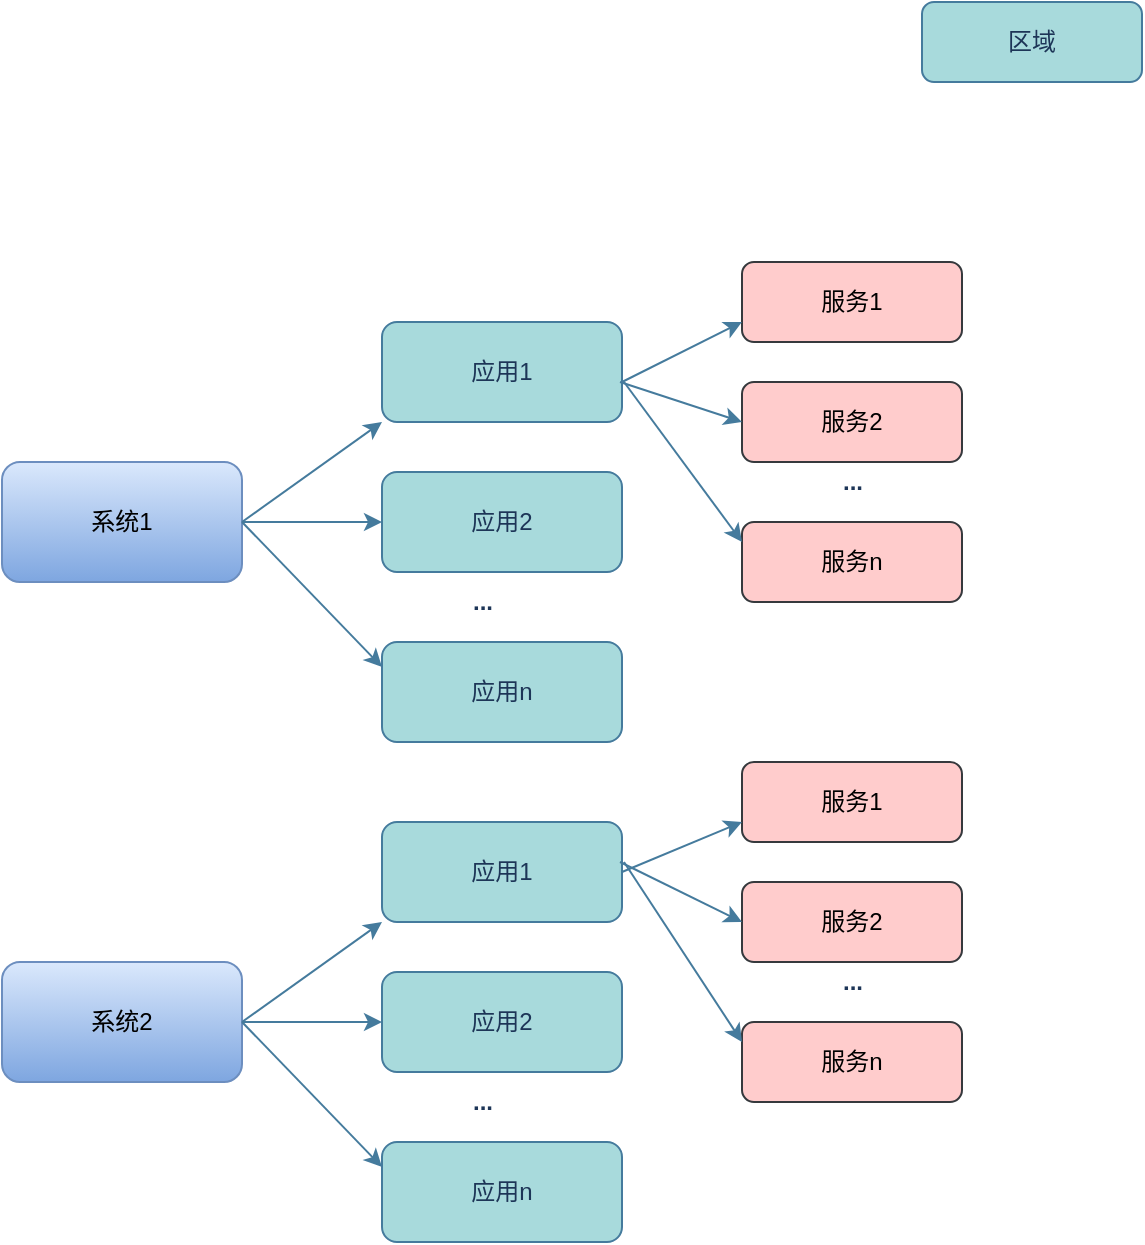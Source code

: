 <mxfile version="14.1.2" type="github" pages="5">
  <diagram id="5n8l3ZLHpoGLfRwFyaVd" name="Page-4">
    <mxGraphModel dx="1038" dy="580" grid="1" gridSize="10" guides="1" tooltips="1" connect="1" arrows="1" fold="1" page="1" pageScale="1" pageWidth="827" pageHeight="1169" math="0" shadow="0">
      <root>
        <mxCell id="q9RjHbkH-S5PkvOiDGuQ-0" />
        <mxCell id="q9RjHbkH-S5PkvOiDGuQ-1" parent="q9RjHbkH-S5PkvOiDGuQ-0" />
        <mxCell id="q9RjHbkH-S5PkvOiDGuQ-4" value="" style="edgeStyle=orthogonalEdgeStyle;rounded=1;sketch=0;orthogonalLoop=1;jettySize=auto;html=1;strokeColor=#457B9D;fillColor=#A8DADC;fontColor=#1D3557;" parent="q9RjHbkH-S5PkvOiDGuQ-1" source="q9RjHbkH-S5PkvOiDGuQ-2" target="q9RjHbkH-S5PkvOiDGuQ-3" edge="1">
          <mxGeometry relative="1" as="geometry" />
        </mxCell>
        <mxCell id="q9RjHbkH-S5PkvOiDGuQ-2" value="系统1" style="rounded=1;whiteSpace=wrap;html=1;sketch=0;strokeColor=#6c8ebf;fillColor=#dae8fc;gradientColor=#7ea6e0;" parent="q9RjHbkH-S5PkvOiDGuQ-1" vertex="1">
          <mxGeometry x="80" y="250" width="120" height="60" as="geometry" />
        </mxCell>
        <mxCell id="q9RjHbkH-S5PkvOiDGuQ-3" value="应用2" style="rounded=1;whiteSpace=wrap;html=1;sketch=0;strokeColor=#457B9D;fillColor=#A8DADC;fontColor=#1D3557;" parent="q9RjHbkH-S5PkvOiDGuQ-1" vertex="1">
          <mxGeometry x="270" y="255" width="120" height="50" as="geometry" />
        </mxCell>
        <mxCell id="q9RjHbkH-S5PkvOiDGuQ-5" value="应用1" style="rounded=1;whiteSpace=wrap;html=1;sketch=0;strokeColor=#457B9D;fillColor=#A8DADC;fontColor=#1D3557;" parent="q9RjHbkH-S5PkvOiDGuQ-1" vertex="1">
          <mxGeometry x="270" y="180" width="120" height="50" as="geometry" />
        </mxCell>
        <mxCell id="q9RjHbkH-S5PkvOiDGuQ-6" value="应用n" style="rounded=1;whiteSpace=wrap;html=1;sketch=0;strokeColor=#457B9D;fillColor=#A8DADC;fontColor=#1D3557;" parent="q9RjHbkH-S5PkvOiDGuQ-1" vertex="1">
          <mxGeometry x="270" y="340" width="120" height="50" as="geometry" />
        </mxCell>
        <mxCell id="q9RjHbkH-S5PkvOiDGuQ-7" value="服务1" style="rounded=1;whiteSpace=wrap;html=1;sketch=0;strokeColor=#36393d;fillColor=#ffcccc;" parent="q9RjHbkH-S5PkvOiDGuQ-1" vertex="1">
          <mxGeometry x="450" y="150" width="110" height="40" as="geometry" />
        </mxCell>
        <mxCell id="q9RjHbkH-S5PkvOiDGuQ-8" value="服务2" style="rounded=1;whiteSpace=wrap;html=1;sketch=0;strokeColor=#36393d;fillColor=#ffcccc;" parent="q9RjHbkH-S5PkvOiDGuQ-1" vertex="1">
          <mxGeometry x="450" y="210" width="110" height="40" as="geometry" />
        </mxCell>
        <mxCell id="q9RjHbkH-S5PkvOiDGuQ-9" value="" style="endArrow=classic;html=1;strokeColor=#457B9D;fillColor=#A8DADC;fontColor=#1D3557;entryX=0;entryY=1;entryDx=0;entryDy=0;exitX=1;exitY=0.5;exitDx=0;exitDy=0;" parent="q9RjHbkH-S5PkvOiDGuQ-1" source="q9RjHbkH-S5PkvOiDGuQ-2" target="q9RjHbkH-S5PkvOiDGuQ-5" edge="1">
          <mxGeometry width="50" height="50" relative="1" as="geometry">
            <mxPoint x="210" y="280" as="sourcePoint" />
            <mxPoint x="260" y="250" as="targetPoint" />
          </mxGeometry>
        </mxCell>
        <mxCell id="q9RjHbkH-S5PkvOiDGuQ-10" value="" style="endArrow=classic;html=1;strokeColor=#457B9D;fillColor=#A8DADC;fontColor=#1D3557;entryX=0;entryY=0.25;entryDx=0;entryDy=0;" parent="q9RjHbkH-S5PkvOiDGuQ-1" target="q9RjHbkH-S5PkvOiDGuQ-6" edge="1">
          <mxGeometry width="50" height="50" relative="1" as="geometry">
            <mxPoint x="200" y="280" as="sourcePoint" />
            <mxPoint x="280" y="270" as="targetPoint" />
          </mxGeometry>
        </mxCell>
        <mxCell id="q9RjHbkH-S5PkvOiDGuQ-11" value="&lt;b&gt;...&lt;/b&gt;" style="text;html=1;align=center;verticalAlign=middle;resizable=0;points=[];autosize=1;fontColor=#1D3557;" parent="q9RjHbkH-S5PkvOiDGuQ-1" vertex="1">
          <mxGeometry x="305" y="310" width="30" height="20" as="geometry" />
        </mxCell>
        <mxCell id="q9RjHbkH-S5PkvOiDGuQ-12" value="" style="endArrow=classic;html=1;strokeColor=#457B9D;fillColor=#A8DADC;fontColor=#1D3557;entryX=0;entryY=0.75;entryDx=0;entryDy=0;entryPerimeter=0;" parent="q9RjHbkH-S5PkvOiDGuQ-1" target="q9RjHbkH-S5PkvOiDGuQ-7" edge="1">
          <mxGeometry width="50" height="50" relative="1" as="geometry">
            <mxPoint x="390" y="210" as="sourcePoint" />
            <mxPoint x="440" y="180" as="targetPoint" />
          </mxGeometry>
        </mxCell>
        <mxCell id="q9RjHbkH-S5PkvOiDGuQ-13" value="" style="endArrow=classic;html=1;strokeColor=#457B9D;fillColor=#A8DADC;fontColor=#1D3557;entryX=0;entryY=0.5;entryDx=0;entryDy=0;" parent="q9RjHbkH-S5PkvOiDGuQ-1" target="q9RjHbkH-S5PkvOiDGuQ-8" edge="1">
          <mxGeometry width="50" height="50" relative="1" as="geometry">
            <mxPoint x="389" y="210" as="sourcePoint" />
            <mxPoint x="450" y="250" as="targetPoint" />
          </mxGeometry>
        </mxCell>
        <mxCell id="q9RjHbkH-S5PkvOiDGuQ-14" value="服务n" style="rounded=1;whiteSpace=wrap;html=1;sketch=0;strokeColor=#36393d;fillColor=#ffcccc;" parent="q9RjHbkH-S5PkvOiDGuQ-1" vertex="1">
          <mxGeometry x="450" y="280" width="110" height="40" as="geometry" />
        </mxCell>
        <mxCell id="q9RjHbkH-S5PkvOiDGuQ-15" value="&lt;b&gt;...&lt;/b&gt;" style="text;html=1;align=center;verticalAlign=middle;resizable=0;points=[];autosize=1;fontColor=#1D3557;" parent="q9RjHbkH-S5PkvOiDGuQ-1" vertex="1">
          <mxGeometry x="490" y="250" width="30" height="20" as="geometry" />
        </mxCell>
        <mxCell id="q9RjHbkH-S5PkvOiDGuQ-17" value="" style="endArrow=classic;html=1;strokeColor=#457B9D;fillColor=#A8DADC;fontColor=#1D3557;entryX=0;entryY=0.25;entryDx=0;entryDy=0;" parent="q9RjHbkH-S5PkvOiDGuQ-1" target="q9RjHbkH-S5PkvOiDGuQ-14" edge="1">
          <mxGeometry width="50" height="50" relative="1" as="geometry">
            <mxPoint x="391" y="210" as="sourcePoint" />
            <mxPoint x="440" y="250" as="targetPoint" />
          </mxGeometry>
        </mxCell>
        <mxCell id="q9RjHbkH-S5PkvOiDGuQ-19" value="区域" style="rounded=1;whiteSpace=wrap;html=1;sketch=0;strokeColor=#457B9D;fillColor=#A8DADC;fontColor=#1D3557;" parent="q9RjHbkH-S5PkvOiDGuQ-1" vertex="1">
          <mxGeometry x="540" y="20" width="110" height="40" as="geometry" />
        </mxCell>
        <mxCell id="TrWBdxYN-PUu_PPXrinb-0" value="" style="edgeStyle=orthogonalEdgeStyle;rounded=1;sketch=0;orthogonalLoop=1;jettySize=auto;html=1;strokeColor=#457B9D;fillColor=#A8DADC;fontColor=#1D3557;" parent="q9RjHbkH-S5PkvOiDGuQ-1" source="TrWBdxYN-PUu_PPXrinb-1" target="TrWBdxYN-PUu_PPXrinb-2" edge="1">
          <mxGeometry relative="1" as="geometry" />
        </mxCell>
        <mxCell id="TrWBdxYN-PUu_PPXrinb-1" value="系统2" style="rounded=1;whiteSpace=wrap;html=1;sketch=0;strokeColor=#6c8ebf;fillColor=#dae8fc;gradientColor=#7ea6e0;" parent="q9RjHbkH-S5PkvOiDGuQ-1" vertex="1">
          <mxGeometry x="80" y="500" width="120" height="60" as="geometry" />
        </mxCell>
        <mxCell id="TrWBdxYN-PUu_PPXrinb-2" value="应用2" style="rounded=1;whiteSpace=wrap;html=1;sketch=0;strokeColor=#457B9D;fillColor=#A8DADC;fontColor=#1D3557;" parent="q9RjHbkH-S5PkvOiDGuQ-1" vertex="1">
          <mxGeometry x="270" y="505" width="120" height="50" as="geometry" />
        </mxCell>
        <mxCell id="TrWBdxYN-PUu_PPXrinb-3" value="应用1" style="rounded=1;whiteSpace=wrap;html=1;sketch=0;strokeColor=#457B9D;fillColor=#A8DADC;fontColor=#1D3557;" parent="q9RjHbkH-S5PkvOiDGuQ-1" vertex="1">
          <mxGeometry x="270" y="430" width="120" height="50" as="geometry" />
        </mxCell>
        <mxCell id="TrWBdxYN-PUu_PPXrinb-4" value="应用n" style="rounded=1;whiteSpace=wrap;html=1;sketch=0;strokeColor=#457B9D;fillColor=#A8DADC;fontColor=#1D3557;" parent="q9RjHbkH-S5PkvOiDGuQ-1" vertex="1">
          <mxGeometry x="270" y="590" width="120" height="50" as="geometry" />
        </mxCell>
        <mxCell id="TrWBdxYN-PUu_PPXrinb-5" value="服务1" style="rounded=1;whiteSpace=wrap;html=1;sketch=0;strokeColor=#36393d;fillColor=#ffcccc;" parent="q9RjHbkH-S5PkvOiDGuQ-1" vertex="1">
          <mxGeometry x="450" y="400" width="110" height="40" as="geometry" />
        </mxCell>
        <mxCell id="TrWBdxYN-PUu_PPXrinb-6" value="服务2" style="rounded=1;whiteSpace=wrap;html=1;sketch=0;strokeColor=#36393d;fillColor=#ffcccc;" parent="q9RjHbkH-S5PkvOiDGuQ-1" vertex="1">
          <mxGeometry x="450" y="460" width="110" height="40" as="geometry" />
        </mxCell>
        <mxCell id="TrWBdxYN-PUu_PPXrinb-7" value="" style="endArrow=classic;html=1;strokeColor=#457B9D;fillColor=#A8DADC;fontColor=#1D3557;entryX=0;entryY=1;entryDx=0;entryDy=0;exitX=1;exitY=0.5;exitDx=0;exitDy=0;" parent="q9RjHbkH-S5PkvOiDGuQ-1" source="TrWBdxYN-PUu_PPXrinb-1" target="TrWBdxYN-PUu_PPXrinb-3" edge="1">
          <mxGeometry width="50" height="50" relative="1" as="geometry">
            <mxPoint x="210" y="530" as="sourcePoint" />
            <mxPoint x="260" y="500" as="targetPoint" />
          </mxGeometry>
        </mxCell>
        <mxCell id="TrWBdxYN-PUu_PPXrinb-8" value="" style="endArrow=classic;html=1;strokeColor=#457B9D;fillColor=#A8DADC;fontColor=#1D3557;entryX=0;entryY=0.25;entryDx=0;entryDy=0;" parent="q9RjHbkH-S5PkvOiDGuQ-1" target="TrWBdxYN-PUu_PPXrinb-4" edge="1">
          <mxGeometry width="50" height="50" relative="1" as="geometry">
            <mxPoint x="200" y="530" as="sourcePoint" />
            <mxPoint x="280" y="520" as="targetPoint" />
          </mxGeometry>
        </mxCell>
        <mxCell id="TrWBdxYN-PUu_PPXrinb-9" value="&lt;b&gt;...&lt;/b&gt;" style="text;html=1;align=center;verticalAlign=middle;resizable=0;points=[];autosize=1;fontColor=#1D3557;" parent="q9RjHbkH-S5PkvOiDGuQ-1" vertex="1">
          <mxGeometry x="305" y="560" width="30" height="20" as="geometry" />
        </mxCell>
        <mxCell id="TrWBdxYN-PUu_PPXrinb-10" value="" style="endArrow=classic;html=1;strokeColor=#457B9D;fillColor=#A8DADC;fontColor=#1D3557;exitX=1;exitY=0.5;exitDx=0;exitDy=0;entryX=0;entryY=0.75;entryDx=0;entryDy=0;entryPerimeter=0;" parent="q9RjHbkH-S5PkvOiDGuQ-1" source="TrWBdxYN-PUu_PPXrinb-3" target="TrWBdxYN-PUu_PPXrinb-5" edge="1">
          <mxGeometry width="50" height="50" relative="1" as="geometry">
            <mxPoint x="420" y="480" as="sourcePoint" />
            <mxPoint x="440" y="430" as="targetPoint" />
          </mxGeometry>
        </mxCell>
        <mxCell id="TrWBdxYN-PUu_PPXrinb-11" value="" style="endArrow=classic;html=1;strokeColor=#457B9D;fillColor=#A8DADC;fontColor=#1D3557;entryX=0;entryY=0.5;entryDx=0;entryDy=0;" parent="q9RjHbkH-S5PkvOiDGuQ-1" target="TrWBdxYN-PUu_PPXrinb-6" edge="1">
          <mxGeometry width="50" height="50" relative="1" as="geometry">
            <mxPoint x="389" y="450" as="sourcePoint" />
            <mxPoint x="450" y="500" as="targetPoint" />
          </mxGeometry>
        </mxCell>
        <mxCell id="TrWBdxYN-PUu_PPXrinb-12" value="服务n" style="rounded=1;whiteSpace=wrap;html=1;sketch=0;strokeColor=#36393d;fillColor=#ffcccc;" parent="q9RjHbkH-S5PkvOiDGuQ-1" vertex="1">
          <mxGeometry x="450" y="530" width="110" height="40" as="geometry" />
        </mxCell>
        <mxCell id="TrWBdxYN-PUu_PPXrinb-13" value="&lt;b&gt;...&lt;/b&gt;" style="text;html=1;align=center;verticalAlign=middle;resizable=0;points=[];autosize=1;fontColor=#1D3557;" parent="q9RjHbkH-S5PkvOiDGuQ-1" vertex="1">
          <mxGeometry x="490" y="500" width="30" height="20" as="geometry" />
        </mxCell>
        <mxCell id="TrWBdxYN-PUu_PPXrinb-14" value="" style="endArrow=classic;html=1;strokeColor=#457B9D;fillColor=#A8DADC;fontColor=#1D3557;entryX=0;entryY=0.25;entryDx=0;entryDy=0;" parent="q9RjHbkH-S5PkvOiDGuQ-1" target="TrWBdxYN-PUu_PPXrinb-12" edge="1">
          <mxGeometry width="50" height="50" relative="1" as="geometry">
            <mxPoint x="391" y="450" as="sourcePoint" />
            <mxPoint x="440" y="500" as="targetPoint" />
          </mxGeometry>
        </mxCell>
      </root>
    </mxGraphModel>
  </diagram>
  <diagram id="Q-_7Xz2KOI4kapPG7E8D" name="Page-2">
    <mxGraphModel dx="1038" dy="580" grid="1" gridSize="10" guides="1" tooltips="1" connect="1" arrows="1" fold="1" page="1" pageScale="1" pageWidth="827" pageHeight="1169" math="0" shadow="0">
      <root>
        <mxCell id="Y1dotid1MQkd74-I9Rub-0" />
        <mxCell id="Y1dotid1MQkd74-I9Rub-1" parent="Y1dotid1MQkd74-I9Rub-0" />
        <mxCell id="6-R-pUapk2K3knvyRREx-0" value="&lt;div style=&quot;box-sizing: border-box ; width: 100% ; background: #e4e4e4 ; padding: 2px&quot;&gt;系统表 t_system&lt;/div&gt;&lt;table style=&quot;width: 100% ; font-size: 1em&quot; cellpadding=&quot;2&quot; cellspacing=&quot;0&quot;&gt;&lt;tbody&gt;&lt;tr&gt;&lt;td&gt;PK&lt;/td&gt;&lt;td&gt;id:&amp;nbsp; &amp;nbsp; &amp;nbsp; &amp;nbsp; &amp;nbsp; &amp;nbsp; &amp;nbsp; &amp;nbsp; int(11)&lt;/td&gt;&lt;/tr&gt;&lt;tr&gt;&lt;td&gt;&lt;br&gt;&lt;/td&gt;&lt;td&gt;系统名称&amp;nbsp; &amp;nbsp; &amp;nbsp; varchar(60)&lt;/td&gt;&lt;/tr&gt;&lt;tr&gt;&lt;td&gt;&lt;/td&gt;&lt;td&gt;系统描述&amp;nbsp; &amp;nbsp; &amp;nbsp; varchar(60)&lt;br&gt;所属机构&amp;nbsp; &amp;nbsp; &amp;nbsp; varchar(60)&lt;br&gt;供应商&amp;nbsp; &amp;nbsp; &amp;nbsp; &amp;nbsp; &amp;nbsp;varchar(60)&lt;br&gt;系统负责人&amp;nbsp; varchar(60)&lt;br&gt;乙方负责人&amp;nbsp;&amp;nbsp;varchar(60)&lt;br&gt;&lt;br&gt;&lt;br&gt;&lt;/td&gt;&lt;/tr&gt;&lt;/tbody&gt;&lt;/table&gt;" style="verticalAlign=top;align=left;overflow=fill;html=1;fillColor=#A8DADC;strokeColor=#457B9D;fontColor=#1D3557;fontStyle=1" parent="Y1dotid1MQkd74-I9Rub-1" vertex="1">
          <mxGeometry x="160" y="280" width="180" height="140" as="geometry" />
        </mxCell>
        <mxCell id="6-R-pUapk2K3knvyRREx-1" value="&lt;div style=&quot;box-sizing: border-box ; width: 100% ; background: #e4e4e4 ; padding: 2px&quot;&gt;区域表 t_area&lt;/div&gt;&lt;table style=&quot;width: 100% ; font-size: 1em&quot; cellpadding=&quot;2&quot; cellspacing=&quot;0&quot;&gt;&lt;tbody&gt;&lt;tr&gt;&lt;td&gt;PK&lt;/td&gt;&lt;td&gt;id:int(11)&lt;/td&gt;&lt;/tr&gt;&lt;tr&gt;&lt;td&gt;&lt;br&gt;&lt;/td&gt;&lt;td&gt;区域名称 varchar(60)&lt;/td&gt;&lt;/tr&gt;&lt;tr&gt;&lt;td&gt;&lt;/td&gt;&lt;td&gt;&lt;br&gt;&lt;br&gt;&lt;br&gt;&lt;/td&gt;&lt;/tr&gt;&lt;/tbody&gt;&lt;/table&gt;" style="verticalAlign=top;align=left;overflow=fill;html=1;fillColor=#A8DADC;strokeColor=#457B9D;fontColor=#1D3557;fontStyle=1" parent="Y1dotid1MQkd74-I9Rub-1" vertex="1">
          <mxGeometry x="170" y="700" width="180" height="140" as="geometry" />
        </mxCell>
        <mxCell id="6-R-pUapk2K3knvyRREx-3" value="&lt;div style=&quot;box-sizing: border-box ; width: 100% ; background: #e4e4e4 ; padding: 2px&quot;&gt;应用表 t_application&lt;/div&gt;&lt;table style=&quot;width: 100% ; font-size: 1em&quot; cellpadding=&quot;2&quot; cellspacing=&quot;0&quot;&gt;&lt;tbody&gt;&lt;tr&gt;&lt;td&gt;PK&lt;/td&gt;&lt;td&gt;id:int(11)&lt;/td&gt;&lt;/tr&gt;&lt;tr&gt;&lt;td&gt;&lt;br&gt;&lt;/td&gt;&lt;td&gt;所属系统&amp;nbsp;&amp;nbsp;varchar(60)&lt;br&gt;应用名称&amp;nbsp;&amp;nbsp;&amp;nbsp;varchar(60)&lt;/td&gt;&lt;/tr&gt;&lt;tr&gt;&lt;td&gt;&lt;br&gt;&lt;/td&gt;&lt;td&gt;应用描述&amp;nbsp; varchar(60)&lt;br&gt;负责人&amp;nbsp; &amp;nbsp; &amp;nbsp;varchar(60)&lt;br&gt;appId&amp;nbsp; &amp;nbsp; &amp;nbsp; varchar(60)&lt;br&gt;appSecret&amp;nbsp;varchar(60)&lt;br&gt;区域id&amp;nbsp; &amp;nbsp; &amp;nbsp;varchar(60)&lt;br&gt;ip范围&amp;nbsp; &amp;nbsp; &amp;nbsp;varchar(60)&lt;br&gt;&lt;br&gt;&lt;br&gt;&lt;/td&gt;&lt;/tr&gt;&lt;/tbody&gt;&lt;/table&gt;" style="verticalAlign=top;align=left;overflow=fill;html=1;fillColor=#A8DADC;strokeColor=#457B9D;fontColor=#1D3557;fontStyle=1" parent="Y1dotid1MQkd74-I9Rub-1" vertex="1">
          <mxGeometry x="170" y="480" width="180" height="170" as="geometry" />
        </mxCell>
        <mxCell id="6-R-pUapk2K3knvyRREx-5" value="&lt;div style=&quot;box-sizing: border-box ; width: 100% ; background: #e4e4e4 ; padding: 2px&quot;&gt;服务表 t_service&lt;/div&gt;&lt;table style=&quot;width: 100% ; font-size: 1em&quot; cellpadding=&quot;2&quot; cellspacing=&quot;0&quot;&gt;&lt;tbody&gt;&lt;tr&gt;&lt;td&gt;PK&lt;/td&gt;&lt;td&gt;id:int(11)&lt;/td&gt;&lt;/tr&gt;&lt;tr&gt;&lt;td&gt;&lt;br&gt;&lt;/td&gt;&lt;td&gt;所属应用&amp;nbsp;varchar(60)&lt;/td&gt;&lt;/tr&gt;&lt;tr&gt;&lt;td&gt;&lt;br&gt;&lt;/td&gt;&lt;td&gt;服务名称&amp;nbsp;varchar(60)&lt;br&gt;服务描述&amp;nbsp;varchar(60)&lt;br&gt;服务状态 char(1)&lt;br&gt;服务类型 char(1)&lt;br&gt;发布方向 char(1)&lt;br&gt;可见性&amp;nbsp; &amp;nbsp; &amp;nbsp;char(1)&lt;br&gt;ip地址&amp;nbsp; &amp;nbsp; &amp;nbsp; varchar(60)&lt;br&gt;端口&amp;nbsp; &amp;nbsp; &amp;nbsp; &amp;nbsp; &amp;nbsp;varchar(60)&lt;br&gt;服务域名&amp;nbsp; varchar(60)&lt;br&gt;API地址&amp;nbsp; &amp;nbsp;varchar(60)&lt;br&gt;是否启用虚拟服务&amp;nbsp;char(1)&lt;br&gt;虚拟ip&amp;nbsp; &amp;nbsp; &amp;nbsp; &amp;nbsp; &amp;nbsp; &amp;nbsp; &amp;nbsp;varchar(60)&lt;br&gt;健康检查方法&amp;nbsp;varchar(60)&lt;br&gt;是否授权&amp;nbsp; &amp;nbsp; &amp;nbsp; &amp;nbsp; &amp;nbsp;varchar(60)&lt;br&gt;是否启用七层协议白名单&amp;nbsp;varchar(60)&lt;br&gt;七层协议白名单内容&amp;nbsp;varchar(60)&lt;br&gt;是否启用URI白名单&amp;nbsp;&amp;nbsp;char(1)&lt;br&gt;拒绝动作&amp;nbsp; &amp;nbsp; &amp;nbsp; &amp;nbsp; &amp;nbsp; &amp;nbsp; &amp;nbsp; &amp;nbsp; &amp;nbsp; &amp;nbsp;varchar(60)&lt;br&gt;新建连接阈值&amp;nbsp; &amp;nbsp; &amp;nbsp; &amp;nbsp; &amp;nbsp; &amp;nbsp;&amp;nbsp;int(11)&amp;nbsp;&lt;br&gt;并发连接阈值&amp;nbsp; &amp;nbsp; &amp;nbsp; &amp;nbsp; &amp;nbsp; &amp;nbsp; int(11)&lt;br&gt;允许授权应用列表&amp;nbsp; &amp;nbsp; &amp;nbsp;varchar(200)&lt;br&gt;操作状态&amp;nbsp; &amp;nbsp; &amp;nbsp; &amp;nbsp; &amp;nbsp; &amp;nbsp; &amp;nbsp; &amp;nbsp; &amp;nbsp; &amp;nbsp;char(1)&lt;br&gt;&lt;/td&gt;&lt;/tr&gt;&lt;/tbody&gt;&lt;/table&gt;" style="verticalAlign=top;align=left;overflow=fill;html=1;fillColor=#A8DADC;strokeColor=#457B9D;fontColor=#1D3557;fontStyle=1" parent="Y1dotid1MQkd74-I9Rub-1" vertex="1">
          <mxGeometry x="490" y="340" width="280" height="400" as="geometry" />
        </mxCell>
        <mxCell id="6-R-pUapk2K3knvyRREx-9" value="Relation" style="endArrow=open;html=1;endSize=12;startArrow=diamondThin;startSize=14;startFill=0;edgeStyle=orthogonalEdgeStyle;strokeColor=#457B9D;fillColor=#A8DADC;fontColor=#1D3557;exitX=-0.016;exitY=0.204;exitDx=0;exitDy=0;exitPerimeter=0;fontStyle=1;entryX=0;entryY=0.25;entryDx=0;entryDy=0;" parent="Y1dotid1MQkd74-I9Rub-1" source="6-R-pUapk2K3knvyRREx-0" target="6-R-pUapk2K3knvyRREx-3" edge="1">
          <mxGeometry relative="1" as="geometry">
            <mxPoint x="130" y="310" as="sourcePoint" />
            <mxPoint x="190" y="540" as="targetPoint" />
            <Array as="points">
              <mxPoint x="137" y="310" />
              <mxPoint x="90" y="310" />
              <mxPoint x="90" y="523" />
            </Array>
          </mxGeometry>
        </mxCell>
        <mxCell id="6-R-pUapk2K3knvyRREx-10" value="0..n" style="edgeLabel;resizable=0;html=1;align=left;verticalAlign=top;fontStyle=1" parent="6-R-pUapk2K3knvyRREx-9" connectable="0" vertex="1">
          <mxGeometry x="-1" relative="1" as="geometry" />
        </mxCell>
        <mxCell id="6-R-pUapk2K3knvyRREx-11" value="1" style="edgeLabel;resizable=0;html=1;align=right;verticalAlign=top;fontStyle=1" parent="6-R-pUapk2K3knvyRREx-9" connectable="0" vertex="1">
          <mxGeometry x="1" relative="1" as="geometry" />
        </mxCell>
        <mxCell id="6-R-pUapk2K3knvyRREx-12" value="Relation" style="endArrow=open;html=1;endSize=12;startArrow=diamondThin;startSize=14;startFill=0;edgeStyle=orthogonalEdgeStyle;strokeColor=#457B9D;fillColor=#A8DADC;fontColor=#1D3557;entryX=1;entryY=0.75;entryDx=0;entryDy=0;exitX=1;exitY=0.25;exitDx=0;exitDy=0;fontStyle=1" parent="Y1dotid1MQkd74-I9Rub-1" source="6-R-pUapk2K3knvyRREx-1" target="6-R-pUapk2K3knvyRREx-3" edge="1">
          <mxGeometry relative="1" as="geometry">
            <mxPoint x="460" y="310" as="sourcePoint" />
            <mxPoint x="390" y="650" as="targetPoint" />
            <Array as="points">
              <mxPoint x="350" y="730" />
              <mxPoint x="390" y="730" />
              <mxPoint x="390" y="608" />
            </Array>
          </mxGeometry>
        </mxCell>
        <mxCell id="6-R-pUapk2K3knvyRREx-13" value="0..n" style="edgeLabel;resizable=0;html=1;align=left;verticalAlign=top;fontStyle=1" parent="6-R-pUapk2K3knvyRREx-12" connectable="0" vertex="1">
          <mxGeometry x="-1" relative="1" as="geometry" />
        </mxCell>
        <mxCell id="6-R-pUapk2K3knvyRREx-14" value="1" style="edgeLabel;resizable=0;html=1;align=right;verticalAlign=top;fontStyle=1" parent="6-R-pUapk2K3knvyRREx-12" connectable="0" vertex="1">
          <mxGeometry x="1" relative="1" as="geometry" />
        </mxCell>
        <mxCell id="6-R-pUapk2K3knvyRREx-15" value="Relation" style="endArrow=open;html=1;endSize=12;startArrow=diamondThin;startSize=14;startFill=0;edgeStyle=orthogonalEdgeStyle;strokeColor=#457B9D;fillColor=#A8DADC;fontColor=#1D3557;exitX=1;exitY=0.176;exitDx=0;exitDy=0;exitPerimeter=0;fontStyle=1" parent="Y1dotid1MQkd74-I9Rub-1" source="6-R-pUapk2K3knvyRREx-3" edge="1">
          <mxGeometry x="-0.764" y="20" relative="1" as="geometry">
            <mxPoint x="334" y="380" as="sourcePoint" />
            <mxPoint x="494" y="380" as="targetPoint" />
            <Array as="points">
              <mxPoint x="430" y="510" />
              <mxPoint x="430" y="380" />
            </Array>
            <mxPoint as="offset" />
          </mxGeometry>
        </mxCell>
        <mxCell id="6-R-pUapk2K3knvyRREx-16" value="0..n" style="edgeLabel;resizable=0;html=1;align=left;verticalAlign=top;fontStyle=1" parent="6-R-pUapk2K3knvyRREx-15" connectable="0" vertex="1">
          <mxGeometry x="-1" relative="1" as="geometry" />
        </mxCell>
        <mxCell id="6-R-pUapk2K3knvyRREx-17" value="1" style="edgeLabel;resizable=0;html=1;align=right;verticalAlign=top;fontStyle=1" parent="6-R-pUapk2K3knvyRREx-15" connectable="0" vertex="1">
          <mxGeometry x="1" relative="1" as="geometry" />
        </mxCell>
      </root>
    </mxGraphModel>
  </diagram>
  <diagram id="kVrd8d1KqpzGRnWW09Kk" name="Page-3">
    <mxGraphModel dx="1038" dy="580" grid="1" gridSize="10" guides="1" tooltips="1" connect="1" arrows="1" fold="1" page="1" pageScale="1" pageWidth="827" pageHeight="1169" math="0" shadow="0">
      <root>
        <mxCell id="Y9QoRLHYMl9kIcRqaVpS-0" />
        <mxCell id="Y9QoRLHYMl9kIcRqaVpS-1" parent="Y9QoRLHYMl9kIcRqaVpS-0" />
        <mxCell id="Y9QoRLHYMl9kIcRqaVpS-57" value="" style="rounded=0;whiteSpace=wrap;html=1;sketch=0;strokeColor=#666666;fillColor=#f5f5f5;gradientColor=#b3b3b3;" parent="Y9QoRLHYMl9kIcRqaVpS-1" vertex="1">
          <mxGeometry x="550" y="300" width="130" height="120" as="geometry" />
        </mxCell>
        <mxCell id="Y9QoRLHYMl9kIcRqaVpS-49" style="edgeStyle=orthogonalEdgeStyle;curved=0;rounded=1;sketch=0;orthogonalLoop=1;jettySize=auto;html=1;entryX=0.5;entryY=0;entryDx=0;entryDy=0;strokeColor=#457B9D;fillColor=#A8DADC;fontColor=#1D3557;" parent="Y9QoRLHYMl9kIcRqaVpS-1" source="Y9QoRLHYMl9kIcRqaVpS-4" target="Y9QoRLHYMl9kIcRqaVpS-42" edge="1">
          <mxGeometry relative="1" as="geometry" />
        </mxCell>
        <mxCell id="Y9QoRLHYMl9kIcRqaVpS-4" value="开始" style="ellipse;whiteSpace=wrap;html=1;rounded=0;sketch=0;strokeColor=#457B9D;fillColor=#A8DADC;fontColor=#1D3557;" parent="Y9QoRLHYMl9kIcRqaVpS-1" vertex="1">
          <mxGeometry x="27" y="60" width="86" height="40" as="geometry" />
        </mxCell>
        <mxCell id="Y9QoRLHYMl9kIcRqaVpS-5" value="1、新增主机" style="rounded=0;whiteSpace=wrap;html=1;sketch=0;strokeColor=#006EAF;fillColor=#1ba1e2;fontColor=#ffffff;" parent="Y9QoRLHYMl9kIcRqaVpS-1" vertex="1">
          <mxGeometry x="131.75" y="130" width="129.5" height="40" as="geometry" />
        </mxCell>
        <mxCell id="Y9QoRLHYMl9kIcRqaVpS-29" value="" style="edgeStyle=orthogonalEdgeStyle;curved=0;rounded=1;sketch=0;orthogonalLoop=1;jettySize=auto;html=1;strokeColor=#457B9D;fillColor=#A8DADC;fontColor=#1D3557;" parent="Y9QoRLHYMl9kIcRqaVpS-1" target="Y9QoRLHYMl9kIcRqaVpS-16" edge="1">
          <mxGeometry relative="1" as="geometry">
            <mxPoint x="410" y="250" as="sourcePoint" />
          </mxGeometry>
        </mxCell>
        <mxCell id="Y9QoRLHYMl9kIcRqaVpS-6" value="2、新增节点池" style="rounded=0;whiteSpace=wrap;html=1;sketch=0;strokeColor=#006EAF;fillColor=#1ba1e2;fontColor=#ffffff;" parent="Y9QoRLHYMl9kIcRqaVpS-1" vertex="1">
          <mxGeometry x="280.5" y="230" width="129.5" height="40" as="geometry" />
        </mxCell>
        <mxCell id="Y9QoRLHYMl9kIcRqaVpS-7" value="3、新增虚拟服务" style="rounded=0;whiteSpace=wrap;html=1;sketch=0;strokeColor=#006EAF;fillColor=#1ba1e2;fontColor=#ffffff;" parent="Y9QoRLHYMl9kIcRqaVpS-1" vertex="1">
          <mxGeometry x="280.5" y="320" width="129.5" height="40" as="geometry" />
        </mxCell>
        <mxCell id="Y9QoRLHYMl9kIcRqaVpS-25" style="edgeStyle=orthogonalEdgeStyle;curved=0;rounded=1;sketch=0;orthogonalLoop=1;jettySize=auto;html=1;exitX=0.5;exitY=1;exitDx=0;exitDy=0;entryX=0.5;entryY=0;entryDx=0;entryDy=0;strokeColor=#457B9D;fillColor=#A8DADC;fontColor=#1D3557;" parent="Y9QoRLHYMl9kIcRqaVpS-1" source="Y9QoRLHYMl9kIcRqaVpS-12" target="Y9QoRLHYMl9kIcRqaVpS-43" edge="1">
          <mxGeometry relative="1" as="geometry" />
        </mxCell>
        <mxCell id="Y9QoRLHYMl9kIcRqaVpS-28" style="edgeStyle=orthogonalEdgeStyle;curved=0;rounded=1;sketch=0;orthogonalLoop=1;jettySize=auto;html=1;exitX=1;exitY=0.5;exitDx=0;exitDy=0;entryX=0.5;entryY=0;entryDx=0;entryDy=0;strokeColor=#457B9D;fillColor=#A8DADC;fontColor=#1D3557;" parent="Y9QoRLHYMl9kIcRqaVpS-1" source="Y9QoRLHYMl9kIcRqaVpS-12" target="Y9QoRLHYMl9kIcRqaVpS-21" edge="1">
          <mxGeometry relative="1" as="geometry">
            <Array as="points">
              <mxPoint x="710" y="150" />
              <mxPoint x="710" y="490" />
            </Array>
          </mxGeometry>
        </mxCell>
        <mxCell id="Y9QoRLHYMl9kIcRqaVpS-12" value="是否成功" style="rhombus;whiteSpace=wrap;html=1;rounded=0;sketch=0;strokeColor=#d6b656;fillColor=#fff2cc;" parent="Y9QoRLHYMl9kIcRqaVpS-1" vertex="1">
          <mxGeometry x="280.5" y="120" width="130" height="60" as="geometry" />
        </mxCell>
        <mxCell id="Y9QoRLHYMl9kIcRqaVpS-13" value="" style="endArrow=classic;html=1;strokeColor=#457B9D;fillColor=#A8DADC;fontColor=#1D3557;exitX=1;exitY=0.5;exitDx=0;exitDy=0;entryX=0;entryY=0.5;entryDx=0;entryDy=0;" parent="Y9QoRLHYMl9kIcRqaVpS-1" source="Y9QoRLHYMl9kIcRqaVpS-5" target="Y9QoRLHYMl9kIcRqaVpS-12" edge="1">
          <mxGeometry width="50" height="50" relative="1" as="geometry">
            <mxPoint x="440" y="200" as="sourcePoint" />
            <mxPoint x="490" y="150" as="targetPoint" />
          </mxGeometry>
        </mxCell>
        <mxCell id="Y9QoRLHYMl9kIcRqaVpS-19" style="edgeStyle=orthogonalEdgeStyle;curved=0;rounded=1;sketch=0;orthogonalLoop=1;jettySize=auto;html=1;exitX=0.5;exitY=1;exitDx=0;exitDy=0;strokeColor=#457B9D;fillColor=#A8DADC;fontColor=#1D3557;entryX=0.5;entryY=0;entryDx=0;entryDy=0;" parent="Y9QoRLHYMl9kIcRqaVpS-1" source="Y9QoRLHYMl9kIcRqaVpS-14" target="Y9QoRLHYMl9kIcRqaVpS-20" edge="1">
          <mxGeometry relative="1" as="geometry">
            <mxPoint x="345" y="480" as="targetPoint" />
          </mxGeometry>
        </mxCell>
        <mxCell id="Y9QoRLHYMl9kIcRqaVpS-14" value="是否成功" style="rhombus;whiteSpace=wrap;html=1;rounded=0;sketch=0;strokeColor=#d6b656;fillColor=#fff2cc;" parent="Y9QoRLHYMl9kIcRqaVpS-1" vertex="1">
          <mxGeometry x="190" y="390" width="130" height="60" as="geometry" />
        </mxCell>
        <mxCell id="Y9QoRLHYMl9kIcRqaVpS-30" style="edgeStyle=orthogonalEdgeStyle;curved=0;rounded=1;sketch=0;orthogonalLoop=1;jettySize=auto;html=1;exitX=0.5;exitY=1;exitDx=0;exitDy=0;entryX=0.437;entryY=-0.085;entryDx=0;entryDy=0;strokeColor=#457B9D;fillColor=#A8DADC;fontColor=#1D3557;entryPerimeter=0;" parent="Y9QoRLHYMl9kIcRqaVpS-1" source="Y9QoRLHYMl9kIcRqaVpS-16" target="Y9QoRLHYMl9kIcRqaVpS-45" edge="1">
          <mxGeometry relative="1" as="geometry" />
        </mxCell>
        <mxCell id="Y9QoRLHYMl9kIcRqaVpS-32" style="edgeStyle=orthogonalEdgeStyle;curved=0;rounded=1;sketch=0;orthogonalLoop=1;jettySize=auto;html=1;exitX=1;exitY=0.5;exitDx=0;exitDy=0;strokeColor=#457B9D;fillColor=#A8DADC;fontColor=#1D3557;entryX=0.592;entryY=-0.105;entryDx=0;entryDy=0;entryPerimeter=0;" parent="Y9QoRLHYMl9kIcRqaVpS-1" source="Y9QoRLHYMl9kIcRqaVpS-16" target="Y9QoRLHYMl9kIcRqaVpS-33" edge="1">
          <mxGeometry relative="1" as="geometry">
            <mxPoint x="590" y="310" as="targetPoint" />
          </mxGeometry>
        </mxCell>
        <mxCell id="Y9QoRLHYMl9kIcRqaVpS-16" value="是否成功" style="rhombus;whiteSpace=wrap;html=1;rounded=0;sketch=0;strokeColor=#d6b656;fillColor=#fff2cc;" parent="Y9QoRLHYMl9kIcRqaVpS-1" vertex="1">
          <mxGeometry x="440" y="220" width="130" height="60" as="geometry" />
        </mxCell>
        <mxCell id="Y9QoRLHYMl9kIcRqaVpS-17" value="" style="endArrow=classic;html=1;strokeColor=#457B9D;fillColor=#A8DADC;fontColor=#1D3557;entryX=0;entryY=0.5;entryDx=0;entryDy=0;" parent="Y9QoRLHYMl9kIcRqaVpS-1" target="Y9QoRLHYMl9kIcRqaVpS-16" edge="1">
          <mxGeometry width="50" height="50" relative="1" as="geometry">
            <mxPoint x="414" y="250" as="sourcePoint" />
            <mxPoint x="494" y="260" as="targetPoint" />
          </mxGeometry>
        </mxCell>
        <mxCell id="Y9QoRLHYMl9kIcRqaVpS-23" style="edgeStyle=orthogonalEdgeStyle;curved=0;rounded=1;sketch=0;orthogonalLoop=1;jettySize=auto;html=1;exitX=0.5;exitY=1;exitDx=0;exitDy=0;entryX=0;entryY=0;entryDx=0;entryDy=0;strokeColor=#457B9D;fillColor=#A8DADC;fontColor=#1D3557;" parent="Y9QoRLHYMl9kIcRqaVpS-1" source="Y9QoRLHYMl9kIcRqaVpS-20" target="Y9QoRLHYMl9kIcRqaVpS-22" edge="1">
          <mxGeometry relative="1" as="geometry" />
        </mxCell>
        <mxCell id="Y9QoRLHYMl9kIcRqaVpS-20" value="&lt;span style=&quot;color: rgba(0 , 0 , 0 , 0) ; font-family: monospace ; font-size: 0px&quot;&gt;%3CmxGraphModel%3E%3Croot%3E%3CmxCell%20id%3D%220%22%2F%3E%3CmxCell%20id%3D%221%22%20parent%3D%220%22%2F%3E%3CmxCell%20id%3D%222%22%20value%3D%22%E6%9B%B4%E6%96%B0%E8%A1%A8%E7%8A%B6%E6%80%81%E4%B8%BA2%22%20style%3D%22rounded%3D1%3BwhiteSpace%3Dwrap%3Bhtml%3D1%3Bsketch%3D0%3BstrokeColor%3D%23b85450%3BfillColor%3D%23f8cecc%3BgradientColor%3D%23ea6b66%3B%22%20vertex%3D%221%22%20parent%3D%221%22%3E%3CmxGeometry%20x%3D%22393%22%20y%3D%22440%22%20width%3D%22100%22%20height%3D%2240%22%20as%3D%22geometry%22%2F%3E%3C%2FmxCell%3E%3C%2Froot%3E%3C%2FmxGraphModel%3E个梦个ge&lt;/span&gt;更新表状态为3&lt;br&gt;新增成功" style="rounded=1;whiteSpace=wrap;html=1;sketch=0;strokeColor=#b85450;fillColor=#f8cecc;gradientColor=#ea6b66;" parent="Y9QoRLHYMl9kIcRqaVpS-1" vertex="1">
          <mxGeometry x="195" y="500" width="120" height="50" as="geometry" />
        </mxCell>
        <mxCell id="Y9QoRLHYMl9kIcRqaVpS-24" style="edgeStyle=orthogonalEdgeStyle;curved=0;rounded=1;sketch=0;orthogonalLoop=1;jettySize=auto;html=1;exitX=0;exitY=0.5;exitDx=0;exitDy=0;entryX=0;entryY=0;entryDx=0;entryDy=0;strokeColor=#457B9D;fillColor=#A8DADC;fontColor=#1D3557;" parent="Y9QoRLHYMl9kIcRqaVpS-1" source="Y9QoRLHYMl9kIcRqaVpS-21" target="Y9QoRLHYMl9kIcRqaVpS-22" edge="1">
          <mxGeometry relative="1" as="geometry" />
        </mxCell>
        <mxCell id="Y9QoRLHYMl9kIcRqaVpS-21" value="删除表中记录&lt;br&gt;新增失败" style="rounded=1;whiteSpace=wrap;html=1;sketch=0;strokeColor=#b85450;fillColor=#f8cecc;gradientColor=#ea6b66;" parent="Y9QoRLHYMl9kIcRqaVpS-1" vertex="1">
          <mxGeometry x="650" y="490" width="140" height="50" as="geometry" />
        </mxCell>
        <mxCell id="Y9QoRLHYMl9kIcRqaVpS-22" value="结束" style="ellipse;whiteSpace=wrap;html=1;rounded=0;sketch=0;strokeColor=#457B9D;fillColor=#A8DADC;fontColor=#1D3557;" parent="Y9QoRLHYMl9kIcRqaVpS-1" vertex="1">
          <mxGeometry x="428" y="565" width="86" height="40" as="geometry" />
        </mxCell>
        <mxCell id="Y9QoRLHYMl9kIcRqaVpS-26" value="是" style="text;html=1;align=center;verticalAlign=middle;resizable=0;points=[];autosize=1;fontColor=#1D3557;" parent="Y9QoRLHYMl9kIcRqaVpS-1" vertex="1">
          <mxGeometry x="261.25" y="180" width="30" height="20" as="geometry" />
        </mxCell>
        <mxCell id="Y9QoRLHYMl9kIcRqaVpS-31" value="是" style="text;html=1;align=center;verticalAlign=middle;resizable=0;points=[];autosize=1;fontColor=#1D3557;" parent="Y9QoRLHYMl9kIcRqaVpS-1" vertex="1">
          <mxGeometry x="428" y="280" width="30" height="20" as="geometry" />
        </mxCell>
        <mxCell id="Y9QoRLHYMl9kIcRqaVpS-46" style="edgeStyle=orthogonalEdgeStyle;curved=0;rounded=1;sketch=0;orthogonalLoop=1;jettySize=auto;html=1;exitX=0.5;exitY=1;exitDx=0;exitDy=0;entryX=0.5;entryY=0;entryDx=0;entryDy=0;strokeColor=#457B9D;fillColor=#A8DADC;fontColor=#1D3557;" parent="Y9QoRLHYMl9kIcRqaVpS-1" source="Y9QoRLHYMl9kIcRqaVpS-33" target="Y9QoRLHYMl9kIcRqaVpS-38" edge="1">
          <mxGeometry relative="1" as="geometry" />
        </mxCell>
        <mxCell id="Y9QoRLHYMl9kIcRqaVpS-33" value="删除主机" style="rounded=1;whiteSpace=wrap;html=1;sketch=0;strokeColor=#BD7000;fillColor=#f0a30a;fontColor=#ffffff;" parent="Y9QoRLHYMl9kIcRqaVpS-1" vertex="1">
          <mxGeometry x="560" y="310" width="100" height="40" as="geometry" />
        </mxCell>
        <mxCell id="Y9QoRLHYMl9kIcRqaVpS-38" value="更新表状态为1" style="rounded=1;whiteSpace=wrap;html=1;sketch=0;strokeColor=#b85450;fillColor=#f8cecc;gradientColor=#ea6b66;" parent="Y9QoRLHYMl9kIcRqaVpS-1" vertex="1">
          <mxGeometry x="560" y="370" width="100" height="40" as="geometry" />
        </mxCell>
        <mxCell id="Y9QoRLHYMl9kIcRqaVpS-42" value="0-插入表t_service" style="rounded=0;whiteSpace=wrap;html=1;sketch=0;strokeColor=#b85450;fillColor=#f8cecc;gradientColor=#ea6b66;" parent="Y9QoRLHYMl9kIcRqaVpS-1" vertex="1">
          <mxGeometry x="20" y="130" width="100" height="40" as="geometry" />
        </mxCell>
        <mxCell id="Y9QoRLHYMl9kIcRqaVpS-44" style="edgeStyle=orthogonalEdgeStyle;curved=0;rounded=1;sketch=0;orthogonalLoop=1;jettySize=auto;html=1;exitX=1;exitY=0.5;exitDx=0;exitDy=0;strokeColor=#457B9D;fillColor=#A8DADC;fontColor=#1D3557;" parent="Y9QoRLHYMl9kIcRqaVpS-1" source="Y9QoRLHYMl9kIcRqaVpS-43" edge="1">
          <mxGeometry relative="1" as="geometry">
            <mxPoint x="280" y="250" as="targetPoint" />
          </mxGeometry>
        </mxCell>
        <mxCell id="Y9QoRLHYMl9kIcRqaVpS-43" value="更新状态为1" style="rounded=0;whiteSpace=wrap;html=1;sketch=0;strokeColor=#b85450;fillColor=#f8cecc;gradientColor=#ea6b66;" parent="Y9QoRLHYMl9kIcRqaVpS-1" vertex="1">
          <mxGeometry x="130" y="230" width="129.5" height="40" as="geometry" />
        </mxCell>
        <mxCell id="Y9QoRLHYMl9kIcRqaVpS-45" value="更新状态为2" style="rounded=0;whiteSpace=wrap;html=1;sketch=0;strokeColor=#b85450;fillColor=#f8cecc;gradientColor=#ea6b66;" parent="Y9QoRLHYMl9kIcRqaVpS-1" vertex="1">
          <mxGeometry x="131.75" y="320" width="129.5" height="40" as="geometry" />
        </mxCell>
        <mxCell id="Y9QoRLHYMl9kIcRqaVpS-52" value="否" style="text;html=1;align=center;verticalAlign=middle;resizable=0;points=[];autosize=1;fontColor=#1D3557;" parent="Y9QoRLHYMl9kIcRqaVpS-1" vertex="1">
          <mxGeometry x="490" y="130" width="30" height="20" as="geometry" />
        </mxCell>
        <mxCell id="Y9QoRLHYMl9kIcRqaVpS-53" value="否" style="text;html=1;align=center;verticalAlign=middle;resizable=0;points=[];autosize=1;fontColor=#1D3557;" parent="Y9QoRLHYMl9kIcRqaVpS-1" vertex="1">
          <mxGeometry x="570" y="230" width="30" height="20" as="geometry" />
        </mxCell>
        <mxCell id="Y9QoRLHYMl9kIcRqaVpS-56" value="是" style="text;html=1;align=center;verticalAlign=middle;resizable=0;points=[];autosize=1;fontColor=#1D3557;" parent="Y9QoRLHYMl9kIcRqaVpS-1" vertex="1">
          <mxGeometry x="229.5" y="470" width="30" height="20" as="geometry" />
        </mxCell>
        <mxCell id="Y9QoRLHYMl9kIcRqaVpS-59" value="" style="rounded=0;whiteSpace=wrap;html=1;sketch=0;strokeColor=#666666;fillColor=#f5f5f5;gradientColor=#b3b3b3;" parent="Y9QoRLHYMl9kIcRqaVpS-1" vertex="1">
          <mxGeometry x="378" y="370" width="130" height="120" as="geometry" />
        </mxCell>
        <mxCell id="Y9QoRLHYMl9kIcRqaVpS-60" style="edgeStyle=orthogonalEdgeStyle;curved=0;rounded=1;sketch=0;orthogonalLoop=1;jettySize=auto;html=1;exitX=0.5;exitY=1;exitDx=0;exitDy=0;entryX=0.5;entryY=0;entryDx=0;entryDy=0;strokeColor=#457B9D;fillColor=#A8DADC;fontColor=#1D3557;" parent="Y9QoRLHYMl9kIcRqaVpS-1" source="Y9QoRLHYMl9kIcRqaVpS-61" target="Y9QoRLHYMl9kIcRqaVpS-62" edge="1">
          <mxGeometry relative="1" as="geometry" />
        </mxCell>
        <mxCell id="Y9QoRLHYMl9kIcRqaVpS-61" value="删除虚拟池" style="rounded=1;whiteSpace=wrap;html=1;sketch=0;strokeColor=#BD7000;fillColor=#f0a30a;fontColor=#ffffff;" parent="Y9QoRLHYMl9kIcRqaVpS-1" vertex="1">
          <mxGeometry x="393" y="380" width="100" height="40" as="geometry" />
        </mxCell>
        <mxCell id="Y9QoRLHYMl9kIcRqaVpS-62" value="更新表状态为2" style="rounded=1;whiteSpace=wrap;html=1;sketch=0;strokeColor=#b85450;fillColor=#f8cecc;gradientColor=#ea6b66;" parent="Y9QoRLHYMl9kIcRqaVpS-1" vertex="1">
          <mxGeometry x="393" y="440" width="100" height="40" as="geometry" />
        </mxCell>
        <mxCell id="Y9QoRLHYMl9kIcRqaVpS-63" value="" style="endArrow=classic;html=1;strokeColor=#457B9D;fillColor=#A8DADC;fontColor=#1D3557;exitX=0.5;exitY=1;exitDx=0;exitDy=0;entryX=0.5;entryY=0;entryDx=0;entryDy=0;edgeStyle=orthogonalEdgeStyle;" parent="Y9QoRLHYMl9kIcRqaVpS-1" source="Y9QoRLHYMl9kIcRqaVpS-7" target="Y9QoRLHYMl9kIcRqaVpS-14" edge="1">
          <mxGeometry width="50" height="50" relative="1" as="geometry">
            <mxPoint x="330" y="410" as="sourcePoint" />
            <mxPoint x="370" y="440" as="targetPoint" />
          </mxGeometry>
        </mxCell>
        <mxCell id="Y9QoRLHYMl9kIcRqaVpS-65" value="" style="endArrow=classic;html=1;strokeColor=#457B9D;fillColor=#A8DADC;fontColor=#1D3557;" parent="Y9QoRLHYMl9kIcRqaVpS-1" source="Y9QoRLHYMl9kIcRqaVpS-14" edge="1">
          <mxGeometry width="50" height="50" relative="1" as="geometry">
            <mxPoint x="320" y="470" as="sourcePoint" />
            <mxPoint x="380" y="420" as="targetPoint" />
          </mxGeometry>
        </mxCell>
        <mxCell id="Y9QoRLHYMl9kIcRqaVpS-66" value="" style="endArrow=classic;html=1;strokeColor=#457B9D;fillColor=#A8DADC;fontColor=#1D3557;exitX=0.5;exitY=1;exitDx=0;exitDy=0;entryX=0.326;entryY=-0.022;entryDx=0;entryDy=0;entryPerimeter=0;edgeStyle=orthogonalEdgeStyle;" parent="Y9QoRLHYMl9kIcRqaVpS-1" source="Y9QoRLHYMl9kIcRqaVpS-59" target="Y9QoRLHYMl9kIcRqaVpS-57" edge="1">
          <mxGeometry width="50" height="50" relative="1" as="geometry">
            <mxPoint x="530" y="530" as="sourcePoint" />
            <mxPoint x="580" y="480" as="targetPoint" />
            <Array as="points">
              <mxPoint x="443" y="500" />
              <mxPoint x="529" y="500" />
              <mxPoint x="529" y="290" />
              <mxPoint x="592" y="290" />
            </Array>
          </mxGeometry>
        </mxCell>
        <mxCell id="Y9QoRLHYMl9kIcRqaVpS-69" value="" style="endArrow=classic;html=1;strokeColor=#457B9D;fillColor=#A8DADC;fontColor=#1D3557;exitX=0.609;exitY=1.012;exitDx=0;exitDy=0;exitPerimeter=0;entryX=0.25;entryY=0;entryDx=0;entryDy=0;edgeStyle=orthogonalEdgeStyle;" parent="Y9QoRLHYMl9kIcRqaVpS-1" source="Y9QoRLHYMl9kIcRqaVpS-57" target="Y9QoRLHYMl9kIcRqaVpS-21" edge="1">
          <mxGeometry width="50" height="50" relative="1" as="geometry">
            <mxPoint x="630" y="410" as="sourcePoint" />
            <mxPoint x="670" y="480" as="targetPoint" />
          </mxGeometry>
        </mxCell>
      </root>
    </mxGraphModel>
  </diagram>
  <diagram id="_SGQD_y5icIGilB0U0md" name="Page-1">
    <mxGraphModel dx="1038" dy="580" grid="1" gridSize="10" guides="1" tooltips="1" connect="1" arrows="1" fold="1" page="1" pageScale="1" pageWidth="827" pageHeight="1169" background="#F1FAEE" math="0" shadow="0">
      <root>
        <mxCell id="0" />
        <mxCell id="1" parent="0" />
        <mxCell id="Za5c8sp0ydx1lgBo9YmZ-1" value="&lt;div style=&quot;box-sizing: border-box ; width: 100% ; background: #e4e4e4 ; padding: 2px&quot;&gt;系统表 t_system&lt;/div&gt;&lt;table style=&quot;width: 100% ; font-size: 1em&quot; cellpadding=&quot;2&quot; cellspacing=&quot;0&quot;&gt;&lt;tbody&gt;&lt;tr&gt;&lt;td&gt;PK&lt;/td&gt;&lt;td&gt;id:int(11)&lt;/td&gt;&lt;/tr&gt;&lt;tr&gt;&lt;td&gt;FK1&lt;/td&gt;&lt;td&gt;sys_name&lt;/td&gt;&lt;/tr&gt;&lt;tr&gt;&lt;td&gt;&lt;/td&gt;&lt;td&gt;sys_desc&lt;br&gt;supplier&lt;br&gt;sys_principle&lt;br&gt;pb_principle&lt;br&gt;&lt;br&gt;&lt;br&gt;&lt;/td&gt;&lt;/tr&gt;&lt;/tbody&gt;&lt;/table&gt;" style="verticalAlign=top;align=left;overflow=fill;html=1;fillColor=#A8DADC;strokeColor=#457B9D;fontColor=#1D3557;" parent="1" vertex="1">
          <mxGeometry x="140" y="280" width="180" height="140" as="geometry" />
        </mxCell>
        <mxCell id="Za5c8sp0ydx1lgBo9YmZ-2" value="&lt;div style=&quot;box-sizing: border-box ; width: 100% ; background: #e4e4e4 ; padding: 2px&quot;&gt;区域表 t_area&lt;/div&gt;&lt;table style=&quot;width: 100% ; font-size: 1em&quot; cellpadding=&quot;2&quot; cellspacing=&quot;0&quot;&gt;&lt;tbody&gt;&lt;tr&gt;&lt;td&gt;PK&lt;/td&gt;&lt;td&gt;id:int(11)&lt;/td&gt;&lt;/tr&gt;&lt;tr&gt;&lt;td&gt;&lt;br&gt;&lt;/td&gt;&lt;td&gt;name varchar(60)&lt;/td&gt;&lt;/tr&gt;&lt;tr&gt;&lt;td&gt;&lt;/td&gt;&lt;td&gt;&lt;br&gt;&lt;br&gt;&lt;br&gt;&lt;/td&gt;&lt;/tr&gt;&lt;/tbody&gt;&lt;/table&gt;" style="verticalAlign=top;align=left;overflow=fill;html=1;fillColor=#A8DADC;strokeColor=#457B9D;fontColor=#1D3557;" parent="1" vertex="1">
          <mxGeometry x="370" y="280" width="180" height="140" as="geometry" />
        </mxCell>
        <mxCell id="Za5c8sp0ydx1lgBo9YmZ-3" value="1" style="endArrow=open;html=1;endSize=12;startArrow=diamondThin;startSize=14;startFill=1;edgeStyle=orthogonalEdgeStyle;align=left;verticalAlign=bottom;strokeColor=#457B9D;fillColor=#A8DADC;fontColor=#1D3557;entryX=-0.004;entryY=0.196;entryDx=0;entryDy=0;entryPerimeter=0;exitX=0.556;exitY=0.643;exitDx=0;exitDy=0;exitPerimeter=0;" parent="1" source="Za5c8sp0ydx1lgBo9YmZ-4" target="Za5c8sp0ydx1lgBo9YmZ-2" edge="1">
          <mxGeometry x="-1" y="3" relative="1" as="geometry">
            <mxPoint x="230" y="370" as="sourcePoint" />
            <mxPoint x="390" y="370" as="targetPoint" />
            <Array as="points">
              <mxPoint x="345" y="520" />
              <mxPoint x="345" y="307" />
            </Array>
          </mxGeometry>
        </mxCell>
        <mxCell id="Za5c8sp0ydx1lgBo9YmZ-4" value="&lt;div style=&quot;box-sizing: border-box ; width: 100% ; background: #e4e4e4 ; padding: 2px&quot;&gt;应用表 t_application&lt;/div&gt;&lt;table style=&quot;width: 100% ; font-size: 1em&quot; cellpadding=&quot;2&quot; cellspacing=&quot;0&quot;&gt;&lt;tbody&gt;&lt;tr&gt;&lt;td&gt;PK&lt;/td&gt;&lt;td&gt;id:int(11)&lt;/td&gt;&lt;/tr&gt;&lt;tr&gt;&lt;td&gt;&lt;br&gt;&lt;/td&gt;&lt;td&gt;sys_id&lt;br&gt;app_name&lt;/td&gt;&lt;/tr&gt;&lt;tr&gt;&lt;td&gt;&lt;br&gt;&lt;/td&gt;&lt;td&gt;app_desc&lt;br&gt;principle&lt;br&gt;area_id&lt;br&gt;ip_range&lt;br&gt;&lt;br&gt;&lt;br&gt;&lt;/td&gt;&lt;/tr&gt;&lt;/tbody&gt;&lt;/table&gt;" style="verticalAlign=top;align=left;overflow=fill;html=1;fillColor=#A8DADC;strokeColor=#457B9D;fontColor=#1D3557;" parent="1" vertex="1">
          <mxGeometry x="200" y="510" width="180" height="140" as="geometry" />
        </mxCell>
        <mxCell id="Za5c8sp0ydx1lgBo9YmZ-6" value="1" style="endArrow=open;html=1;endSize=12;startArrow=diamondThin;startSize=14;startFill=1;edgeStyle=orthogonalEdgeStyle;align=left;verticalAlign=bottom;strokeColor=#457B9D;fillColor=#A8DADC;fontColor=#1D3557;entryX=0;entryY=0.25;entryDx=0;entryDy=0;exitX=-0.007;exitY=0.341;exitDx=0;exitDy=0;exitPerimeter=0;" parent="1" source="Za5c8sp0ydx1lgBo9YmZ-4" target="Za5c8sp0ydx1lgBo9YmZ-1" edge="1">
          <mxGeometry x="-0.945" y="-10" relative="1" as="geometry">
            <mxPoint x="230" y="570" as="sourcePoint" />
            <mxPoint x="300" y="540" as="targetPoint" />
            <Array as="points">
              <mxPoint x="189" y="563" />
              <mxPoint x="130" y="563" />
              <mxPoint x="130" y="315" />
            </Array>
            <mxPoint as="offset" />
          </mxGeometry>
        </mxCell>
        <mxCell id="Za5c8sp0ydx1lgBo9YmZ-7" value="&lt;div style=&quot;box-sizing: border-box ; width: 100% ; background: #e4e4e4 ; padding: 2px&quot;&gt;服务表 t_service&lt;/div&gt;&lt;table style=&quot;width: 100% ; font-size: 1em&quot; cellpadding=&quot;2&quot; cellspacing=&quot;0&quot;&gt;&lt;tbody&gt;&lt;tr&gt;&lt;td&gt;PK&lt;/td&gt;&lt;td&gt;id:int(11)&lt;/td&gt;&lt;/tr&gt;&lt;tr&gt;&lt;td&gt;&lt;br&gt;&lt;/td&gt;&lt;td&gt;app_id&lt;/td&gt;&lt;/tr&gt;&lt;tr&gt;&lt;td&gt;&lt;br&gt;&lt;/td&gt;&lt;td&gt;name&lt;br&gt;description&lt;br&gt;status&lt;br&gt;type&lt;br&gt;derection&amp;nbsp;&lt;br&gt;visibility&lt;br&gt;ip&lt;br&gt;port&lt;br&gt;enable_virtual&lt;br&gt;virtual_ip&lt;br&gt;check_method&lt;br&gt;authorized&lt;br&gt;enable_pwhite&lt;br&gt;pwhite&lt;br&gt;reject_action&lt;br&gt;new_conn_threshhold&lt;br&gt;curr_conn_threshhold&lt;br&gt;enable_authorize_app&lt;br&gt;&lt;br&gt;&lt;br&gt;&lt;br&gt;&lt;/td&gt;&lt;/tr&gt;&lt;/tbody&gt;&lt;/table&gt;" style="verticalAlign=top;align=left;overflow=fill;html=1;fillColor=#A8DADC;strokeColor=#457B9D;fontColor=#1D3557;" parent="1" vertex="1">
          <mxGeometry x="460" y="515" width="210" height="355" as="geometry" />
        </mxCell>
      </root>
    </mxGraphModel>
  </diagram>
  <diagram id="wRNlPobcrz-28535DZWn" name="Page-5">
    <mxGraphModel dx="1038" dy="580" grid="1" gridSize="10" guides="1" tooltips="1" connect="1" arrows="1" fold="1" page="1" pageScale="1" pageWidth="827" pageHeight="1169" math="0" shadow="0">
      <root>
        <mxCell id="9BJVMTzvQNOWdNkPc943-0" />
        <mxCell id="9BJVMTzvQNOWdNkPc943-1" parent="9BJVMTzvQNOWdNkPc943-0" />
        <mxCell id="9BJVMTzvQNOWdNkPc943-2" value="" style="edgeStyle=orthogonalEdgeStyle;rounded=1;sketch=0;orthogonalLoop=1;jettySize=auto;html=1;strokeColor=#457B9D;fillColor=#A8DADC;fontColor=#1D3557;" parent="9BJVMTzvQNOWdNkPc943-1" source="9BJVMTzvQNOWdNkPc943-3" target="9BJVMTzvQNOWdNkPc943-4" edge="1">
          <mxGeometry relative="1" as="geometry" />
        </mxCell>
        <mxCell id="9BJVMTzvQNOWdNkPc943-3" value="区域" style="rounded=1;whiteSpace=wrap;html=1;sketch=0;strokeColor=#006EAF;fillColor=#1ba1e2;fontColor=#ffffff;" parent="9BJVMTzvQNOWdNkPc943-1" vertex="1">
          <mxGeometry x="170" y="300" width="120" height="60" as="geometry" />
        </mxCell>
        <mxCell id="9BJVMTzvQNOWdNkPc943-4" value="应用2" style="rounded=1;whiteSpace=wrap;html=1;sketch=0;strokeColor=#457B9D;fillColor=#A8DADC;fontColor=#1D3557;" parent="9BJVMTzvQNOWdNkPc943-1" vertex="1">
          <mxGeometry x="360" y="305" width="120" height="50" as="geometry" />
        </mxCell>
        <mxCell id="9BJVMTzvQNOWdNkPc943-5" value="应用1" style="rounded=1;whiteSpace=wrap;html=1;sketch=0;strokeColor=#457B9D;fillColor=#A8DADC;fontColor=#1D3557;" parent="9BJVMTzvQNOWdNkPc943-1" vertex="1">
          <mxGeometry x="360" y="230" width="120" height="50" as="geometry" />
        </mxCell>
        <mxCell id="9BJVMTzvQNOWdNkPc943-6" value="应用n" style="rounded=1;whiteSpace=wrap;html=1;sketch=0;strokeColor=#457B9D;fillColor=#A8DADC;fontColor=#1D3557;" parent="9BJVMTzvQNOWdNkPc943-1" vertex="1">
          <mxGeometry x="360" y="390" width="120" height="50" as="geometry" />
        </mxCell>
        <mxCell id="9BJVMTzvQNOWdNkPc943-7" value="" style="endArrow=classic;html=1;strokeColor=#457B9D;fillColor=#A8DADC;fontColor=#1D3557;entryX=0;entryY=1;entryDx=0;entryDy=0;exitX=1;exitY=0.5;exitDx=0;exitDy=0;" parent="9BJVMTzvQNOWdNkPc943-1" source="9BJVMTzvQNOWdNkPc943-3" target="9BJVMTzvQNOWdNkPc943-5" edge="1">
          <mxGeometry width="50" height="50" relative="1" as="geometry">
            <mxPoint x="300" y="330" as="sourcePoint" />
            <mxPoint x="350" y="300" as="targetPoint" />
          </mxGeometry>
        </mxCell>
        <mxCell id="9BJVMTzvQNOWdNkPc943-8" value="" style="endArrow=classic;html=1;strokeColor=#457B9D;fillColor=#A8DADC;fontColor=#1D3557;entryX=0;entryY=0.25;entryDx=0;entryDy=0;" parent="9BJVMTzvQNOWdNkPc943-1" target="9BJVMTzvQNOWdNkPc943-6" edge="1">
          <mxGeometry width="50" height="50" relative="1" as="geometry">
            <mxPoint x="290" y="330" as="sourcePoint" />
            <mxPoint x="370" y="320" as="targetPoint" />
          </mxGeometry>
        </mxCell>
        <mxCell id="9BJVMTzvQNOWdNkPc943-9" value="&lt;b&gt;...&lt;/b&gt;" style="text;html=1;align=center;verticalAlign=middle;resizable=0;points=[];autosize=1;fontColor=#1D3557;" parent="9BJVMTzvQNOWdNkPc943-1" vertex="1">
          <mxGeometry x="395" y="360" width="30" height="20" as="geometry" />
        </mxCell>
      </root>
    </mxGraphModel>
  </diagram>
</mxfile>
